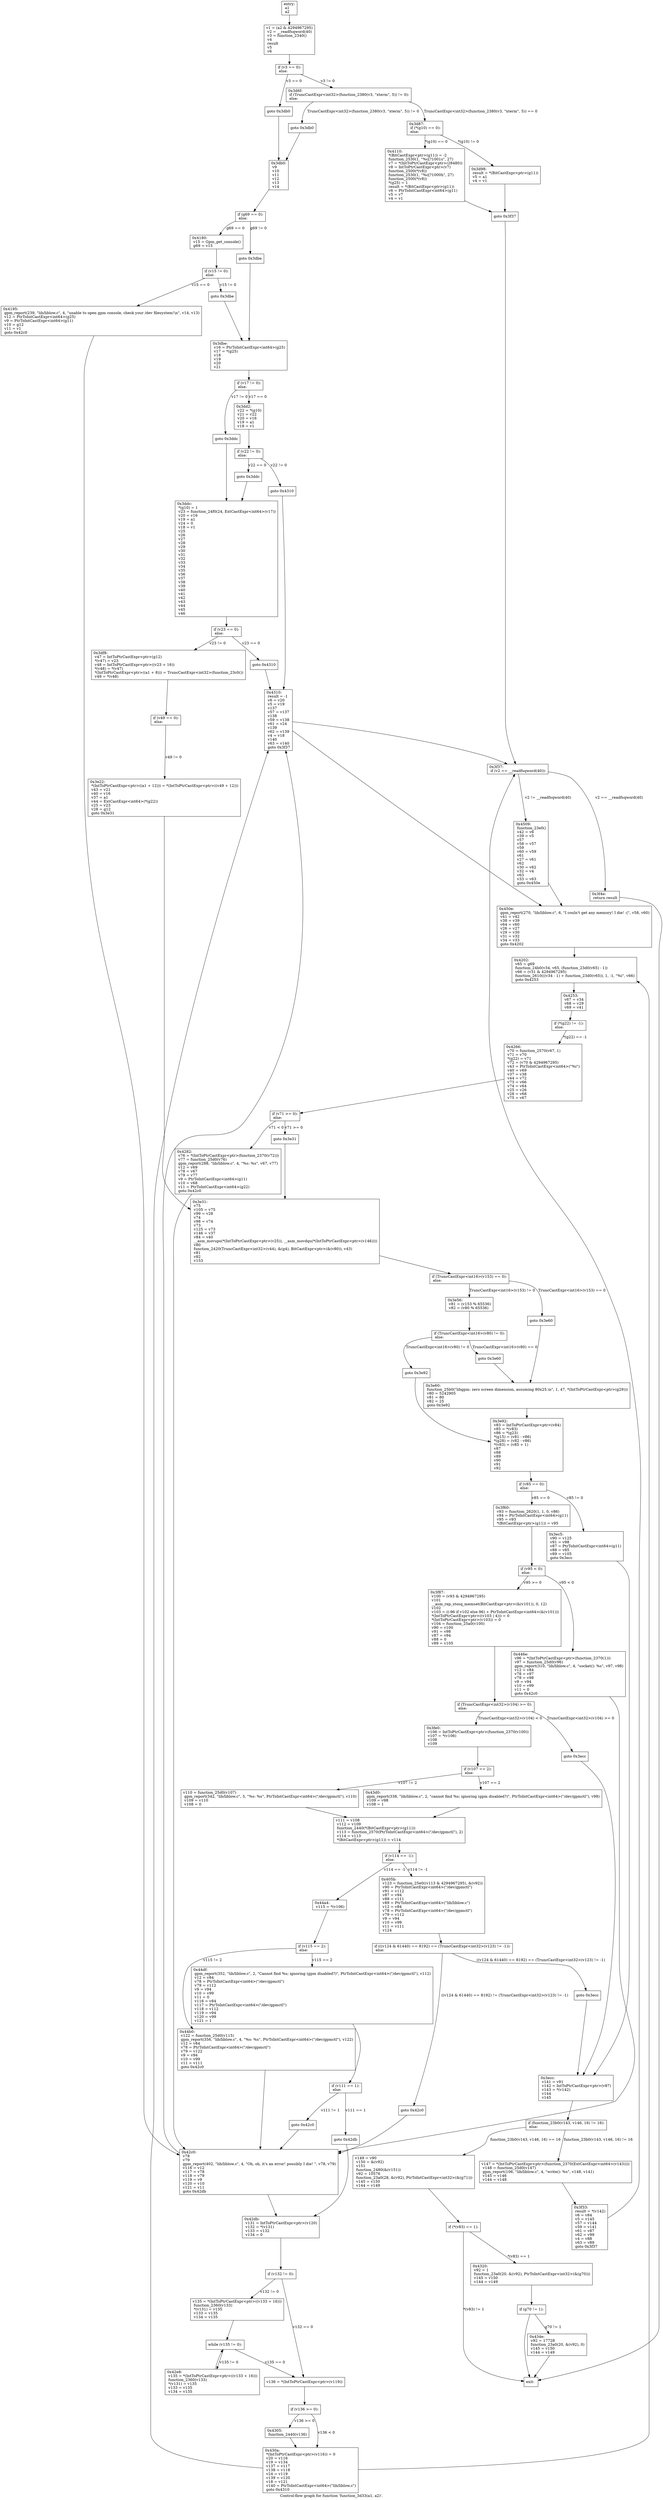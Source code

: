 digraph "Control-flow graph for function 'function_3d33(a1, a2)'." {
  label="Control-flow graph for function 'function_3d33(a1, a2)'.";
  node [shape=record];

  Node0771CFD0 [label="{entry:\l  a1\l  a2\l}"];
  Node0771CFD0 -> Node0771D9F0;
  Node0771D9F0 [label="{  v1 = (a2 & 4294967295)\l  v2 = __readfsqword(40)\l  v3 = function_2340()\l  v4\l  result\l  v5\l  v6\l}"];
  Node0771D9F0 -> Node0771D8D0;
  Node0771D8D0 [label="{  if (v3 == 0):\l  else:\l}"];
  Node0771D8D0 -> Node0771DDE0 [label="v3 == 0"];
  Node0771D8D0 -> Node0771DA38 [label="v3 != 0"];
  Node0771DDE0 [label="{  goto 0x3db0\l}"];
  Node0771DDE0 -> Node0771DEB8;
  Node0771DA38 [label="{0x3d6f:\l  if (TruncCastExpr\<int32\>(function_2380(v3, \"xterm\", 5)) != 0):\l  else:\l}"];
  Node0771DA38 -> Node0771DFD8 [label="TruncCastExpr\<int32\>(function_2380(v3, \"xterm\", 5)) != 0"];
  Node0771DA38 -> Node0771D720 [label="TruncCastExpr\<int32\>(function_2380(v3, \"xterm\", 5)) == 0"];
  Node0771DEB8 [label="{0x3db0:\l  v9\l  v10\l  v11\l  v12\l  v13\l  v14\l}"];
  Node0771DEB8 -> Node0771D768;
  Node0771DFD8 [label="{  goto 0x3db0\l}"];
  Node0771DFD8 -> Node0771DEB8;
  Node0771D720 [label="{0x3d87:\l  if (*(g10) == 0):\l  else:\l}"];
  Node0771D720 -> Node0771E068 [label="*(g10) == 0"];
  Node0771D720 -> Node0771E530 [label="*(g10) != 0"];
  Node0771D768 [label="{  if (g69 == 0):\l  else:\l}"];
  Node0771D768 -> Node0771DB10 [label="g69 == 0"];
  Node0771D768 -> Node0771DBE8 [label="g69 != 0"];
  Node0771E068 [label="{0x4110:\l  *(BitCastExpr\<ptr\>(g11)) = -2\l  function_2530(1, \"%c[?1001s\", 27)\l  v7 = *(IntToPtrCastExpr\<ptr\>(28480))\l  v8 = IntToPtrCastExpr\<ptr\>(v7)\l  function_2500(*(v8))\l  function_2530(1, \"%c[?1000h\", 27)\l  function_2500(*(v8))\l  *(g25) = 1\l  result = *(BitCastExpr\<ptr\>(g11))\l  v6 = PtrToIntCastExpr\<int64\>(g11)\l  v5 = v7\l  v4 = v1\l}"];
  Node0771E068 -> Node0771DCC0;
  Node0771E530 [label="{0x3d98:\l  result = *(BitCastExpr\<ptr\>(g11))\l  v5 = a1\l  v4 = v1\l}"];
  Node0771E530 -> Node0771DCC0;
  Node0771DB10 [label="{0x4180:\l  v15 = Gpm_get_console()\l  g69 = v15\l}"];
  Node0771DB10 -> Node0771DBA0;
  Node0771DBE8 [label="{  goto 0x3dbe\l}"];
  Node0771DBE8 -> Node0771D7B0;
  Node0771DCC0 [label="{  goto 0x3f37\l}"];
  Node0771DCC0 -> Node0771D960;
  Node0771DBA0 [label="{  if (v15 != 0):\l  else:\l}"];
  Node0771DBA0 -> Node0771DD08 [label="v15 != 0"];
  Node0771DBA0 -> Node0771DD98 [label="v15 == 0"];
  Node0771D7B0 [label="{0x3dbe:\l  v16 = PtrToIntCastExpr\<int64\>(g25)\l  v17 = *(g25)\l  v18\l  v19\l  v20\l  v21\l}"];
  Node0771D7B0 -> Node0771DA80;
  Node0771D960 [label="{0x3f37:\l  if (v2 == __readfsqword(40)):\l}"];
  Node0771D960 -> Node0771DF48 [label="v2 == __readfsqword(40)"];
  Node0771D960 -> Node0771DAC8 [label="v2 != __readfsqword(40)"];
  Node0771DD08 [label="{  goto 0x3dbe\l}"];
  Node0771DD08 -> Node0771D7B0;
  Node0771DD98 [label="{0x4195:\l  gpm_report(239, \"lib/liblow.c\", 4, \"unable to open gpm console, check your /dev filesystem!\\n\", v14, v13)\l  v12 = PtrToIntCastExpr\<int64\>(g25)\l  v9 = PtrToIntCastExpr\<int64\>(g11)\l  v10 = g12\l  v11 = v1\l  goto 0x42c0\l}"];
  Node0771DD98 -> Node0771E2A8;
  Node0771DA80 [label="{  if (v17 != 0):\l  else:\l}"];
  Node0771DA80 -> Node0771DC30 [label="v17 != 0"];
  Node0771DA80 -> Node0771DD50 [label="v17 == 0"];
  Node0771DF48 [label="{0x3f4e:\l  return result\l}"];
  Node0771DF48 -> Node0771DB58;
  Node0771DAC8 [label="{0x4509:\l  function_23e0()\l  v42 = v6\l  v39 = v5\l  v57\l  v58 = v57\l  v59\l  v60 = v59\l  v61\l  v27 = v61\l  v62\l  v30 = v62\l  v32 = v4\l  v63\l  v33 = v63\l  goto 0x450e\l}"];
  Node0771DAC8 -> Node0771D840;
  Node0771E2A8 [label="{0x42c0:\l  v78\l  v79\l  gpm_report(402, \"lib/liblow.c\", 4, \"Oh, oh, it\'s an error! possibly I die! \", v78, v79)\l  v116 = v12\l  v117 = v78\l  v118 = v79\l  v119 = v9\l  v120 = v10\l  v121 = v11\l  goto 0x42db\l}"];
  Node0771E2A8 -> Node0771E2F0;
  Node0771E2A8 -> Node0771E0B0;
  Node0771DC30 [label="{  goto 0x3ddc\l}"];
  Node0771DC30 -> Node0771D7F8;
  Node0771DD50 [label="{0x3dd2:\l  v22 = *(g10)\l  v21 = v22\l  v20 = v16\l  v19 = a1\l  v18 = v1\l}"];
  Node0771DD50 -> Node0771DE28;
  Node0771DB58 [label="{exit:\l}"];
  Node0771D840 [label="{0x450e:\l  gpm_report(270, \"lib/liblow.c\", 6, \"I couln\'t get any memory! I die! :(\", v58, v60)\l  v41 = v42\l  v38 = v39\l  v64 = v60\l  v26 = v27\l  v29 = v30\l  v31 = v32\l  v34 = v33\l  goto 0x4202\l}"];
  Node0771D840 -> Node0771E140;
  Node0771E2F0 [label="{0x4310:\l  result = -1\l  v6 = v20\l  v5 = v19\l  v137\l  v57 = v137\l  v138\l  v59 = v138\l  v61 = v24\l  v139\l  v62 = v139\l  v4 = v18\l  v140\l  v63 = v140\l  goto 0x3f37\l}"];
  Node0771E2F0 -> Node0771D840;
  Node0771E2F0 -> Node0771D960;
  Node0771E0B0 [label="{0x42db:\l  v131 = IntToPtrCastExpr\<ptr\>(v120)\l  v132 = *(v131)\l  v133 = v132\l  v134 = 0\l}"];
  Node0771E0B0 -> Node0771E410;
  Node0771D7F8 [label="{0x3ddc:\l  *(g10) = 1\l  v23 = function_24f0(24, ExtCastExpr\<int64\>(v17))\l  v20 = v16\l  v19 = a1\l  v24 = 0\l  v18 = v1\l  v25\l  v26\l  v27\l  v28\l  v29\l  v30\l  v31\l  v32\l  v33\l  v34\l  v35\l  v36\l  v37\l  v38\l  v39\l  v40\l  v41\l  v42\l  v43\l  v44\l  v45\l  v46\l}"];
  Node0771D7F8 -> Node0771DF00;
  Node0771DE28 [label="{  if (v22 != 0):\l  else:\l}"];
  Node0771DE28 -> Node0771E848 [label="v22 != 0"];
  Node0771DE28 -> Node0771E6E0 [label="v22 == 0"];
  Node0771E140 [label="{0x4202:\l  v65 = g69\l  function_24b0(v34, v65, (function_23d0(v65) - 1))\l  v66 = (v31 & 4294967295)\l  function_2610(((v34 - 1) + function_23d0(v65)), 1, -1, \"%i\", v66)\l  goto 0x4253\l}"];
  Node0771E140 -> Node0771E608;
  Node0771E410 [label="{  if (v132 != 0):\l}"];
  Node0771E410 -> Node0771EC38 [label="v132 != 0"];
  Node0771E410 -> Node0771E4A0 [label="v132 == 0"];
  Node0771DF00 [label="{  if (v23 == 0):\l  else:\l}"];
  Node0771DF00 -> Node0771DE70 [label="v23 == 0"];
  Node0771DF00 -> Node0771D9A8 [label="v23 != 0"];
  Node0771E848 [label="{  goto 0x4310\l}"];
  Node0771E848 -> Node0771E2F0;
  Node0771E6E0 [label="{  goto 0x3ddc\l}"];
  Node0771E6E0 -> Node0771D7F8;
  Node0771E608 [label="{0x4253:\l  v67 = v34\l  v68 = v29\l  v69 = v41\l}"];
  Node0771E608 -> Node0771E3C8;
  Node0771EC38 [label="{  v135 = *(IntToPtrCastExpr\<ptr\>((v133 + 16)))\l  function_2360(v133)\l  *(v131) = v135\l  v133 = v135\l  v134 = v135\l}"];
  Node0771EC38 -> Node0771ECC8;
  Node0771E4A0 [label="{  v136 = *(IntToPtrCastExpr\<ptr\>(v119))\l}"];
  Node0771E4A0 -> Node0771E578;
  Node0771DE70 [label="{  goto 0x4310\l}"];
  Node0771DE70 -> Node0771E2F0;
  Node0771D9A8 [label="{0x3df8:\l  v47 = IntToPtrCastExpr\<ptr\>(g12)\l  *(v47) = v23\l  v48 = IntToPtrCastExpr\<ptr\>((v23 + 16))\l  *(v48) = *(v47)\l  *(IntToPtrCastExpr\<ptr\>((a1 + 8))) = TruncCastExpr\<int32\>(function_23c0())\l  v49 = *(v48)\l}"];
  Node0771D9A8 -> Node0771DF90;
  Node0771E3C8 [label="{  if (*(g22) != -1):\l  else:\l}"];
  Node0771E3C8 -> Node0771E698 [label="*(g22) == -1"];
  Node0771ECC8 [label="{  while (v135 != 0):\l}"];
  Node0771ECC8 -> Node0771F100 [label="v135 != 0"];
  Node0771ECC8 -> Node0771E4A0 [label="v135 == 0"];
  Node0771E578 [label="{  if (v136 \>= 0):\l}"];
  Node0771E578 -> Node0771F0B8 [label="v136 \>= 0"];
  Node0771E578 -> Node0771E5C0 [label="v136 \< 0"];
  Node0771DF90 [label="{  if (v49 == 0):\l  else:\l}"];
  Node0771DF90 -> Node0771E1D0 [label="v49 != 0"];
  Node0771E698 [label="{0x4266:\l  v70 = function_2570(v67, 1)\l  v71 = v70\l  *(g22) = v71\l  v72 = (v70 & 4294967295)\l  v43 = PtrToIntCastExpr\<int64\>(\"%i\")\l  v40 = v69\l  v37 = v38\l  v44 = v72\l  v73 = v66\l  v74 = v64\l  v25 = v26\l  v28 = v68\l  v75 = v67\l}"];
  Node0771E698 -> Node0771E728;
  Node0771F100 [label="{0x42e8:\l  v135 = *(IntToPtrCastExpr\<ptr\>((v133 + 16)))\l  function_2360(v133)\l  *(v131) = v135\l  v133 = v135\l  v134 = v135\l}"];
  Node0771F100 -> Node0771ECC8;
  Node0771F0B8 [label="{0x4305:\l  function_2440(v136)\l}"];
  Node0771F0B8 -> Node0771E5C0;
  Node0771E5C0 [label="{0x430a:\l  *(IntToPtrCastExpr\<ptr\>(v116)) = 0\l  v20 = v116\l  v19 = v134\l  v137 = v117\l  v138 = v118\l  v24 = v119\l  v139 = v120\l  v18 = v121\l  v140 = PtrToIntCastExpr\<int64\>(\"lib/liblow.c\")\l  goto 0x4310\l}"];
  Node0771E5C0 -> Node0771E140;
  Node0771E5C0 -> Node0771E2F0;
  Node0771E1D0 [label="{0x3e22:\l  *(IntToPtrCastExpr\<ptr\>((a1 + 12))) = *(IntToPtrCastExpr\<ptr\>((v49 + 12)))\l  v43 = v21\l  v40 = v16\l  v37 = a1\l  v44 = ExtCastExpr\<int64\>(*(g22))\l  v25 = v23\l  v28 = g12\l  goto 0x3e31\l}"];
  Node0771E1D0 -> Node0771F148;
  Node0771E728 [label="{  if (v71 \>= 0):\l  else:\l}"];
  Node0771E728 -> Node0771F070 [label="v71 \>= 0"];
  Node0771E728 -> Node0771EBA8 [label="v71 \< 0"];
  Node0771F148 [label="{0x3e31:\l  v75\l  v105 = v75\l  v99 = v28\l  v74\l  v98 = v74\l  v73\l  v125 = v73\l  v146 = v37\l  v84 = v40\l  __asm_movups(*(IntToPtrCastExpr\<ptr\>(v25)), __asm_movdqu(*(IntToPtrCastExpr\<ptr\>(v146))))\l  v80\l  function_2420(TruncCastExpr\<int32\>(v44), &(g4), BitCastExpr\<ptr\>(&(v80)), v43)\l  v81\l  v82\l  v153\l}"];
  Node0771F148 -> Node0771EB18;
  Node0771F070 [label="{  goto 0x3e31\l}"];
  Node0771F070 -> Node0771F148;
  Node0771EBA8 [label="{0x4282:\l  v76 = *(IntToPtrCastExpr\<ptr\>(function_2370(v72)))\l  v77 = function_25d0(v76)\l  gpm_report(288, \"lib/liblow.c\", 4, \"%s: %s\", v67, v77)\l  v12 = v69\l  v78 = v67\l  v79 = v77\l  v9 = PtrToIntCastExpr\<int64\>(g11)\l  v10 = v68\l  v11 = PtrToIntCastExpr\<int64\>(g22)\l  goto 0x42c0\l}"];
  Node0771EBA8 -> Node0771E2A8;
  Node0771EB18 [label="{  if (TruncCastExpr\<int16\>(v153) == 0):\l  else:\l}"];
  Node0771EB18 -> Node0771E9B0 [label="TruncCastExpr\<int16\>(v153) == 0"];
  Node0771EB18 -> Node0771EB60 [label="TruncCastExpr\<int16\>(v153) != 0"];
  Node0771E9B0 [label="{  goto 0x3e60\l}"];
  Node0771E9B0 -> Node0771E0F8;
  Node0771EB60 [label="{0x3e56:\l  v81 = (v153 % 65536)\l  v82 = (v80 % 65536)\l}"];
  Node0771EB60 -> Node0771EA40;
  Node0771E0F8 [label="{0x3e60:\l  function_25b0(\"libgpm: zero screen dimension, assuming 80x25.\\n\", 1, 47, *(IntToPtrCastExpr\<ptr\>(g29)))\l  v80 = 5242905\l  v81 = 80\l  v82 = 25\l  goto 0x3e92\l}"];
  Node0771E0F8 -> Node0771E7B8;
  Node0771EA40 [label="{  if (TruncCastExpr\<int16\>(v80) != 0):\l  else:\l}"];
  Node0771EA40 -> Node0771FA90 [label="TruncCastExpr\<int16\>(v80) != 0"];
  Node0771EA40 -> Node0771F538 [label="TruncCastExpr\<int16\>(v80) == 0"];
  Node0771E7B8 [label="{0x3e92:\l  v83 = IntToPtrCastExpr\<ptr\>(v84)\l  v85 = *(v83)\l  v86 = *(g23)\l  *(g15) = (v81 - v86)\l  *(g28) = (v82 - v86)\l  *(v83) = (v85 + 1)\l  v87\l  v88\l  v89\l  v90\l  v91\l  v92\l}"];
  Node0771E7B8 -> Node0771E800;
  Node0771FA90 [label="{  goto 0x3e92\l}"];
  Node0771FA90 -> Node0771E7B8;
  Node0771F538 [label="{  goto 0x3e60\l}"];
  Node0771F538 -> Node0771E0F8;
  Node0771E800 [label="{  if (v85 == 0):\l  else:\l}"];
  Node0771E800 -> Node0771EF08 [label="v85 == 0"];
  Node0771E800 -> Node0771EE78 [label="v85 != 0"];
  Node0771EF08 [label="{0x3f60:\l  v93 = function_2620(1, 1, 0, v86)\l  v94 = PtrToIntCastExpr\<int64\>(g11)\l  v95 = v93\l  *(BitCastExpr\<ptr\>(g11)) = v95\l}"];
  Node0771EF08 -> Node0771EEC0;
  Node0771EE78 [label="{0x3ec5:\l  v90 = v125\l  v91 = v98\l  v87 = PtrToIntCastExpr\<int64\>(g11)\l  v88 = v85\l  v89 = v105\l  goto 0x3ecc\l}"];
  Node0771EE78 -> Node0771EE30;
  Node0771EEC0 [label="{  if (v95 \< 0):\l  else:\l}"];
  Node0771EEC0 -> Node0771F190 [label="v95 \< 0"];
  Node0771EEC0 -> Node0771EFE0 [label="v95 \>= 0"];
  Node0771EE30 [label="{0x3ecc:\l  v141 = v91\l  v142 = IntToPtrCastExpr\<ptr\>(v87)\l  v143 = *(v142)\l  v144\l  v145\l}"];
  Node0771EE30 -> Node0771EAD0;
  Node0771F190 [label="{0x446e:\l  v96 = *(IntToPtrCastExpr\<ptr\>(function_2370(1)))\l  v97 = function_25d0(v96)\l  gpm_report(310, \"lib/liblow.c\", 4, \"socket(): %s\", v97, v98)\l  v12 = v84\l  v78 = v97\l  v79 = v98\l  v9 = v94\l  v10 = v99\l  v11 = 0\l  goto 0x42c0\l}"];
  Node0771F190 -> Node0771E2A8;
  Node0771EFE0 [label="{0x3f87:\l  v100 = (v93 & 4294967295)\l  v101\l  __asm_rep_stosq_memset(BitCastExpr\<ptr\>(&(v101)), 0, 12)\l  v102\l  v103 = ((-96 if v102 else 96) + PtrToIntCastExpr\<int64\>(&(v101)))\l  *(IntToPtrCastExpr\<ptr\>((v103 \| 4))) = 0\l  *(IntToPtrCastExpr\<ptr\>(v103)) = 0\l  v104 = function_25a0(v100)\l  v90 = v100\l  v91 = v98\l  v87 = v94\l  v88 = 0\l  v89 = v105\l}"];
  Node0771EFE0 -> Node0771E920;
  Node0771EAD0 [label="{  if (function_23b0(v143, v146, 16) != 16):\l  else:\l}"];
  Node0771EAD0 -> Node0771EDA0 [label="function_23b0(v143, v146, 16) != 16"];
  Node0771EAD0 -> Node0771F928 [label="function_23b0(v143, v146, 16) == 16"];
  Node0771E920 [label="{  if (TruncCastExpr\<int32\>(v104) \>= 0):\l  else:\l}"];
  Node0771E920 -> Node0771F028 [label="TruncCastExpr\<int32\>(v104) \>= 0"];
  Node0771E920 -> Node0771EC80 [label="TruncCastExpr\<int32\>(v104) \< 0"];
  Node0771EDA0 [label="{  v147 = *(IntToPtrCastExpr\<ptr\>(function_2370(ExtCastExpr\<int64\>(v143))))\l  v148 = function_25d0(v147)\l  gpm_report(106, \"lib/liblow.c\", 4, \"write(): %s\", v148, v141)\l  v145 = v146\l  v144 = v148\l}"];
  Node0771EDA0 -> Node0771E968;
  Node0771F928 [label="{  v149 = v90\l  v150 = &(v92)\l  v151\l  function_2480(&(v151))\l  v92 = 10576\l  function_23a0(28, &(v92), PtrToIntCastExpr\<int32\>(&(g71)))\l  v145 = v150\l  v144 = v149\l}"];
  Node0771F928 -> Node0771F220;
  Node0771F028 [label="{  goto 0x3ecc\l}"];
  Node0771F028 -> Node0771EE30;
  Node0771EC80 [label="{0x3fe0:\l  v106 = IntToPtrCastExpr\<ptr\>(function_2370(v100))\l  v107 = *(v106)\l  v108\l  v109\l}"];
  Node0771EC80 -> Node0771EA88;
  Node0771E968 [label="{0x3f33:\l  result = *(v142)\l  v6 = v84\l  v5 = v145\l  v57 = v144\l  v59 = v141\l  v61 = v87\l  v62 = v99\l  v4 = v88\l  v63 = v89\l  goto 0x3f37\l}"];
  Node0771E968 -> Node0771D960;
  Node0771F220 [label="{  if (*(v83) == 1):\l}"];
  Node0771F220 -> Node0771F5C8 [label="*(v83) == 1"];
  Node0771F220 -> Node0771DB58 [label="*(v83) != 1"];
  Node0771EA88 [label="{  if (v107 == 2):\l  else:\l}"];
  Node0771EA88 -> Node0771F4F0 [label="v107 == 2"];
  Node0771EA88 -> Node0771F2B0 [label="v107 != 2"];
  Node0771F5C8 [label="{0x4320:\l  v92 = 1\l  function_23a0(20, &(v92), PtrToIntCastExpr\<int32\>(&(g70)))\l  v145 = v150\l  v144 = v149\l}"];
  Node0771F5C8 -> Node0771F778;
  Node0771F4F0 [label="{0x43d0:\l  gpm_report(338, \"lib/liblow.c\", 2, \"cannot find %s; ignoring (gpm disabled?)\", PtrToIntCastExpr\<int64\>(\"/dev/gpmctl\"), v98)\l  v109 = v98\l  v108 = 1\l}"];
  Node0771F4F0 -> Node0771ED10;
  Node0771F2B0 [label="{  v110 = function_25d0(v107)\l  gpm_report(342, \"lib/liblow.c\", 3, \"%s: %s\", PtrToIntCastExpr\<int64\>(\"/dev/gpmctl\"), v110)\l  v109 = v110\l  v108 = 0\l}"];
  Node0771F2B0 -> Node0771ED10;
  Node0771F778 [label="{  if (g70 != 1):\l}"];
  Node0771F778 -> Node0771FA00 [label="g70 != 1"];
  Node0771F778 -> Node0771DB58;
  Node0771ED10 [label="{  v111 = v108\l  v112 = v109\l  function_2440(*(BitCastExpr\<ptr\>(g11)))\l  v113 = function_2570(PtrToIntCastExpr\<int64\>(\"/dev/gpmctl\"), 2)\l  v114 = v113\l  *(BitCastExpr\<ptr\>(g11)) = v114\l}"];
  Node0771ED10 -> Node0771ED58;
  Node0771FA00 [label="{0x434e:\l  v92 = 17728\l  function_23a0(20, &(v92), 0)\l  v145 = v150\l  v144 = v149\l}"];
  Node0771FA00 -> Node0771DB58;
  Node0771ED58 [label="{  if (v114 == -1):\l  else:\l}"];
  Node0771ED58 -> Node0771F850 [label="v114 == -1"];
  Node0771ED58 -> Node0771F340 [label="v114 != -1"];
  Node0771F850 [label="{0x44a4:\l  v115 = *(v106)\l}"];
  Node0771F850 -> Node0771FA48;
  Node0771F340 [label="{0x405b:\l  v123 = function_25e0((v113 & 4294967295), &(v92))\l  v90 = PtrToIntCastExpr\<int64\>(\"/dev/gpmctl\")\l  v91 = v112\l  v87 = v94\l  v88 = v111\l  v89 = PtrToIntCastExpr\<int64\>(\"lib/liblow.c\")\l  v12 = v84\l  v78 = PtrToIntCastExpr\<int64\>(\"/dev/gpmctl\")\l  v79 = v112\l  v9 = v94\l  v10 = v99\l  v11 = v111\l  v124\l}"];
  Node0771F340 -> Node0771F2F8;
  Node0771FA48 [label="{  if (v115 == 2):\l  else:\l}"];
  Node0771FA48 -> Node0771F658 [label="v115 == 2"];
  Node0771FA48 -> Node0771F9B8 [label="v115 != 2"];
  Node0771F2F8 [label="{  if (((v124 & 61440) == 8192) == (TruncCastExpr\<int32\>(v123) != -1)):\l  else:\l}"];
  Node0771F2F8 -> Node0771FAD8 [label="((v124 & 61440) == 8192) == (TruncCastExpr\<int32\>(v123) != -1)"];
  Node0771F2F8 -> Node0771F3D0 [label="((v124 & 61440) == 8192) != (TruncCastExpr\<int32\>(v123) != -1)"];
  Node0771F658 [label="{0x44df:\l  gpm_report(352, \"lib/liblow.c\", 2, \"Cannot find %s; ignoring (gpm disabled?)\", PtrToIntCastExpr\<int64\>(\"/dev/gpmctl\"), v112)\l  v12 = v84\l  v78 = PtrToIntCastExpr\<int64\>(\"/dev/gpmctl\")\l  v79 = v112\l  v9 = v94\l  v10 = v99\l  v11 = 0\l  v116 = v84\l  v117 = PtrToIntCastExpr\<int64\>(\"/dev/gpmctl\")\l  v118 = v112\l  v119 = v94\l  v120 = v99\l  v121 = 1\l}"];
  Node0771F658 -> Node0771F730;
  Node0771F9B8 [label="{0x44b0:\l  v122 = function_25d0(v115)\l  gpm_report(356, \"lib/liblow.c\", 4, \"%s: %s\", PtrToIntCastExpr\<int64\>(\"/dev/gpmctl\"), v122)\l  v12 = v84\l  v78 = PtrToIntCastExpr\<int64\>(\"/dev/gpmctl\")\l  v79 = v122\l  v9 = v94\l  v10 = v99\l  v11 = v111\l  goto 0x42c0\l}"];
  Node0771F9B8 -> Node0771E2A8;
  Node0771FAD8 [label="{  goto 0x3ecc\l}"];
  Node0771FAD8 -> Node0771EE30;
  Node0771F3D0 [label="{  goto 0x42c0\l}"];
  Node0771F3D0 -> Node0771E2A8;
  Node0771F730 [label="{  if (v111 == 1):\l  else:\l}"];
  Node0771F730 -> Node0771F7C0 [label="v111 == 1"];
  Node0771F730 -> Node0771F808 [label="v111 != 1"];
  Node0771F7C0 [label="{  goto 0x42db\l}"];
  Node0771F7C0 -> Node0771E0B0;
  Node0771F808 [label="{  goto 0x42c0\l}"];
  Node0771F808 -> Node0771E2A8;

}
